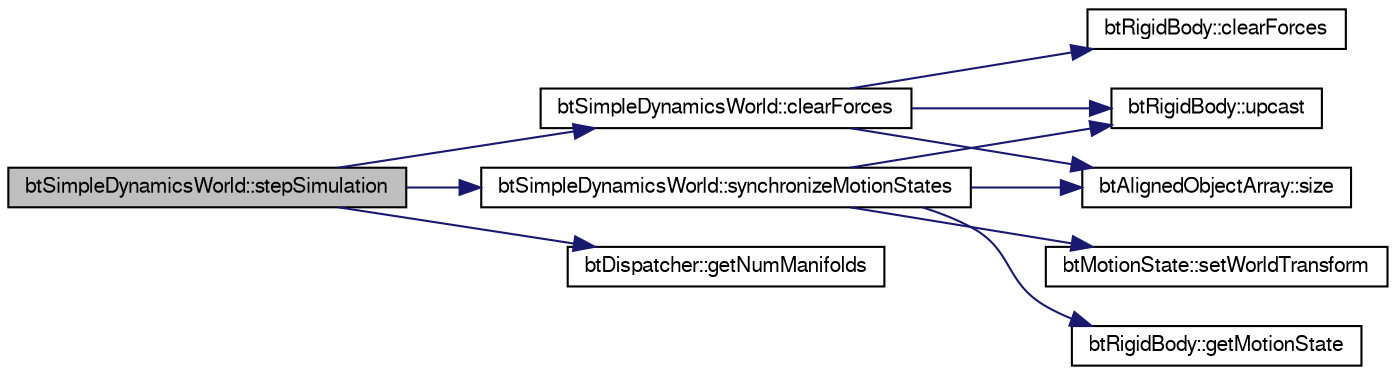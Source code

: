 digraph G
{
  bgcolor="transparent";
  edge [fontname="FreeSans",fontsize=10,labelfontname="FreeSans",labelfontsize=10];
  node [fontname="FreeSans",fontsize=10,shape=record];
  rankdir=LR;
  Node1 [label="btSimpleDynamicsWorld::stepSimulation",height=0.2,width=0.4,color="black", fillcolor="grey75", style="filled" fontcolor="black"];
  Node1 -> Node2 [color="midnightblue",fontsize=10,style="solid"];
  Node2 [label="btSimpleDynamicsWorld::clearForces",height=0.2,width=0.4,color="black",URL="$classbt_simple_dynamics_world.html#c44c80444f4d6d4e3c2955dd43b7a93a"];
  Node2 -> Node3 [color="midnightblue",fontsize=10,style="solid"];
  Node3 [label="btRigidBody::clearForces",height=0.2,width=0.4,color="black",URL="$classbt_rigid_body.html#1ffe77aaa4d3712457aa8f9aa83f42a7"];
  Node2 -> Node4 [color="midnightblue",fontsize=10,style="solid"];
  Node4 [label="btAlignedObjectArray::size",height=0.2,width=0.4,color="black",URL="$classbt_aligned_object_array.html#6bdd14c7599ecb95e8d83dd5a715f9b7",tooltip="return the number of elements in the array"];
  Node2 -> Node5 [color="midnightblue",fontsize=10,style="solid"];
  Node5 [label="btRigidBody::upcast",height=0.2,width=0.4,color="black",URL="$classbt_rigid_body.html#59077fce3d2efd193a3fd7d7de2c97e8"];
  Node1 -> Node6 [color="midnightblue",fontsize=10,style="solid"];
  Node6 [label="btDispatcher::getNumManifolds",height=0.2,width=0.4,color="black",URL="$classbt_dispatcher.html#0c94a046ac053c226d43211c5379c31f"];
  Node1 -> Node7 [color="midnightblue",fontsize=10,style="solid"];
  Node7 [label="btSimpleDynamicsWorld::synchronizeMotionStates",height=0.2,width=0.4,color="black",URL="$classbt_simple_dynamics_world.html#91e996f5ce6e465e805565ee0ba14824"];
  Node7 -> Node8 [color="midnightblue",fontsize=10,style="solid"];
  Node8 [label="btRigidBody::getMotionState",height=0.2,width=0.4,color="black",URL="$classbt_rigid_body.html#2bbea712d9095f05ff3b031bbe4e6521"];
  Node7 -> Node9 [color="midnightblue",fontsize=10,style="solid"];
  Node9 [label="btMotionState::setWorldTransform",height=0.2,width=0.4,color="black",URL="$classbt_motion_state.html#fde01598075a93ef42ebb1493a2bf6fc"];
  Node7 -> Node4 [color="midnightblue",fontsize=10,style="solid"];
  Node7 -> Node5 [color="midnightblue",fontsize=10,style="solid"];
}
